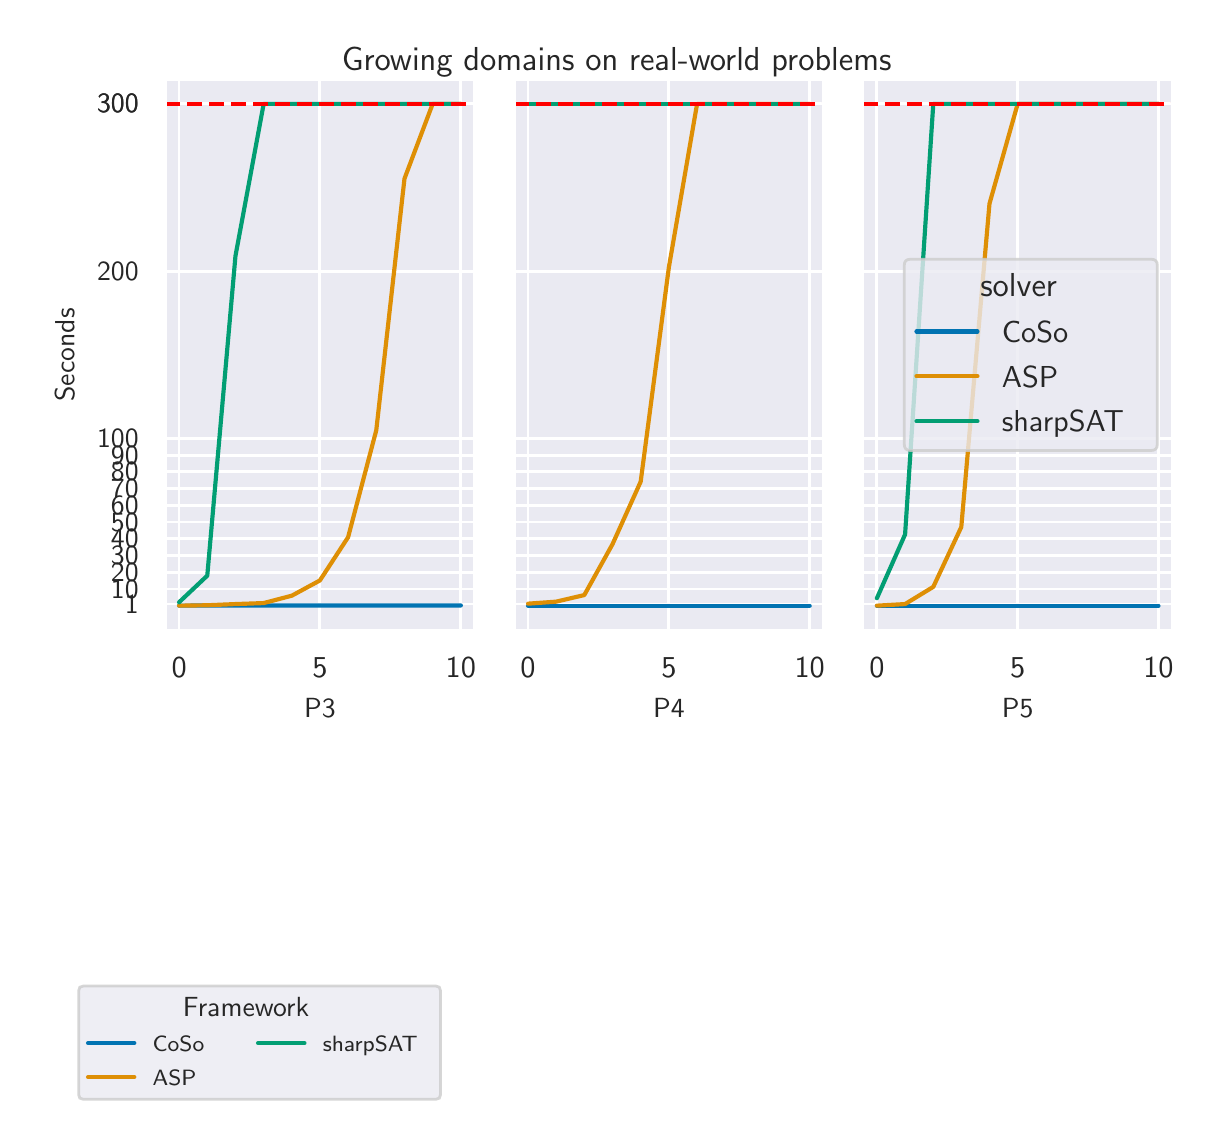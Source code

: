 \begingroup%
\makeatletter%
\begin{pgfpicture}%
\pgfpathrectangle{\pgfpointorigin}{\pgfqpoint{5.851in}{5.458in}}%
\pgfusepath{use as bounding box, clip}%
\begin{pgfscope}%
\pgfsetbuttcap%
\pgfsetmiterjoin%
\definecolor{currentfill}{rgb}{1.0,1.0,1.0}%
\pgfsetfillcolor{currentfill}%
\pgfsetlinewidth{0.0pt}%
\definecolor{currentstroke}{rgb}{1.0,1.0,1.0}%
\pgfsetstrokecolor{currentstroke}%
\pgfsetdash{}{0pt}%
\pgfpathmoveto{\pgfqpoint{0.0in}{0.0in}}%
\pgfpathlineto{\pgfqpoint{5.851in}{0.0in}}%
\pgfpathlineto{\pgfqpoint{5.851in}{5.458in}}%
\pgfpathlineto{\pgfqpoint{0.0in}{5.458in}}%
\pgfpathlineto{\pgfqpoint{0.0in}{0.0in}}%
\pgfpathclose%
\pgfusepath{fill}%
\end{pgfscope}%
\begin{pgfscope}%
\pgfsetbuttcap%
\pgfsetmiterjoin%
\definecolor{currentfill}{rgb}{0.918,0.918,0.949}%
\pgfsetfillcolor{currentfill}%
\pgfsetlinewidth{0.0pt}%
\definecolor{currentstroke}{rgb}{0.0,0.0,0.0}%
\pgfsetstrokecolor{currentstroke}%
\pgfsetstrokeopacity{0.0}%
\pgfsetdash{}{0pt}%
\pgfpathmoveto{\pgfqpoint{0.687in}{2.442in}}%
\pgfpathlineto{\pgfqpoint{2.236in}{2.442in}}%
\pgfpathlineto{\pgfqpoint{2.236in}{5.202in}}%
\pgfpathlineto{\pgfqpoint{0.687in}{5.202in}}%
\pgfpathlineto{\pgfqpoint{0.687in}{2.442in}}%
\pgfpathclose%
\pgfusepath{fill}%
\end{pgfscope}%
\begin{pgfscope}%
\pgfpathrectangle{\pgfqpoint{0.687in}{2.442in}}{\pgfqpoint{1.549in}{2.76in}}%
\pgfusepath{clip}%
\pgfsetroundcap%
\pgfsetroundjoin%
\pgfsetlinewidth{1.004pt}%
\definecolor{currentstroke}{rgb}{1.0,1.0,1.0}%
\pgfsetstrokecolor{currentstroke}%
\pgfsetdash{}{0pt}%
\pgfpathmoveto{\pgfqpoint{0.757in}{2.442in}}%
\pgfpathlineto{\pgfqpoint{0.757in}{5.202in}}%
\pgfusepath{stroke}%
\end{pgfscope}%
\begin{pgfscope}%
\definecolor{textcolor}{rgb}{0.15,0.15,0.15}%
\pgfsetstrokecolor{textcolor}%
\pgfsetfillcolor{textcolor}%
\pgftext[x=0.757in,y=2.31in,,top]{\color{textcolor}\sffamily\fontsize{11.0}{13.2}\selectfont 0}%
\end{pgfscope}%
\begin{pgfscope}%
\pgfpathrectangle{\pgfqpoint{0.687in}{2.442in}}{\pgfqpoint{1.549in}{2.76in}}%
\pgfusepath{clip}%
\pgfsetroundcap%
\pgfsetroundjoin%
\pgfsetlinewidth{1.004pt}%
\definecolor{currentstroke}{rgb}{1.0,1.0,1.0}%
\pgfsetstrokecolor{currentstroke}%
\pgfsetdash{}{0pt}%
\pgfpathmoveto{\pgfqpoint{1.461in}{2.442in}}%
\pgfpathlineto{\pgfqpoint{1.461in}{5.202in}}%
\pgfusepath{stroke}%
\end{pgfscope}%
\begin{pgfscope}%
\definecolor{textcolor}{rgb}{0.15,0.15,0.15}%
\pgfsetstrokecolor{textcolor}%
\pgfsetfillcolor{textcolor}%
\pgftext[x=1.461in,y=2.31in,,top]{\color{textcolor}\sffamily\fontsize{11.0}{13.2}\selectfont 5}%
\end{pgfscope}%
\begin{pgfscope}%
\pgfpathrectangle{\pgfqpoint{0.687in}{2.442in}}{\pgfqpoint{1.549in}{2.76in}}%
\pgfusepath{clip}%
\pgfsetroundcap%
\pgfsetroundjoin%
\pgfsetlinewidth{1.004pt}%
\definecolor{currentstroke}{rgb}{1.0,1.0,1.0}%
\pgfsetstrokecolor{currentstroke}%
\pgfsetdash{}{0pt}%
\pgfpathmoveto{\pgfqpoint{2.166in}{2.442in}}%
\pgfpathlineto{\pgfqpoint{2.166in}{5.202in}}%
\pgfusepath{stroke}%
\end{pgfscope}%
\begin{pgfscope}%
\definecolor{textcolor}{rgb}{0.15,0.15,0.15}%
\pgfsetstrokecolor{textcolor}%
\pgfsetfillcolor{textcolor}%
\pgftext[x=2.166in,y=2.31in,,top]{\color{textcolor}\sffamily\fontsize{11.0}{13.2}\selectfont 10}%
\end{pgfscope}%
\begin{pgfscope}%
\definecolor{textcolor}{rgb}{0.15,0.15,0.15}%
\pgfsetstrokecolor{textcolor}%
\pgfsetfillcolor{textcolor}%
\pgftext[x=1.461in,y=2.107in,,top]{\color{textcolor}\sffamily\fontsize{9.996}{11.995}\selectfont P3}%
\end{pgfscope}%
\begin{pgfscope}%
\pgfpathrectangle{\pgfqpoint{0.687in}{2.442in}}{\pgfqpoint{1.549in}{2.76in}}%
\pgfusepath{clip}%
\pgfsetroundcap%
\pgfsetroundjoin%
\pgfsetlinewidth{1.004pt}%
\definecolor{currentstroke}{rgb}{1.0,1.0,1.0}%
\pgfsetstrokecolor{currentstroke}%
\pgfsetdash{}{0pt}%
\pgfpathmoveto{\pgfqpoint{0.687in}{2.576in}}%
\pgfpathlineto{\pgfqpoint{2.236in}{2.576in}}%
\pgfusepath{stroke}%
\end{pgfscope}%
\begin{pgfscope}%
\definecolor{textcolor}{rgb}{0.15,0.15,0.15}%
\pgfsetstrokecolor{textcolor}%
\pgfsetfillcolor{textcolor}%
\pgftext[x=0.555in,y=2.576in,right,]{\color{textcolor}\sffamily\fontsize{9.996}{11.995}\selectfont 1}%
\end{pgfscope}%
\begin{pgfscope}%
\pgfpathrectangle{\pgfqpoint{0.687in}{2.442in}}{\pgfqpoint{1.549in}{2.76in}}%
\pgfusepath{clip}%
\pgfsetroundcap%
\pgfsetroundjoin%
\pgfsetlinewidth{1.004pt}%
\definecolor{currentstroke}{rgb}{1.0,1.0,1.0}%
\pgfsetstrokecolor{currentstroke}%
\pgfsetdash{}{0pt}%
\pgfpathmoveto{\pgfqpoint{0.687in}{2.651in}}%
\pgfpathlineto{\pgfqpoint{2.236in}{2.651in}}%
\pgfusepath{stroke}%
\end{pgfscope}%
\begin{pgfscope}%
\definecolor{textcolor}{rgb}{0.15,0.15,0.15}%
\pgfsetstrokecolor{textcolor}%
\pgfsetfillcolor{textcolor}%
\pgftext[x=0.555in,y=2.651in,right,]{\color{textcolor}\sffamily\fontsize{9.996}{11.995}\selectfont 10}%
\end{pgfscope}%
\begin{pgfscope}%
\pgfpathrectangle{\pgfqpoint{0.687in}{2.442in}}{\pgfqpoint{1.549in}{2.76in}}%
\pgfusepath{clip}%
\pgfsetroundcap%
\pgfsetroundjoin%
\pgfsetlinewidth{1.004pt}%
\definecolor{currentstroke}{rgb}{1.0,1.0,1.0}%
\pgfsetstrokecolor{currentstroke}%
\pgfsetdash{}{0pt}%
\pgfpathmoveto{\pgfqpoint{0.687in}{2.735in}}%
\pgfpathlineto{\pgfqpoint{2.236in}{2.735in}}%
\pgfusepath{stroke}%
\end{pgfscope}%
\begin{pgfscope}%
\definecolor{textcolor}{rgb}{0.15,0.15,0.15}%
\pgfsetstrokecolor{textcolor}%
\pgfsetfillcolor{textcolor}%
\pgftext[x=0.555in,y=2.735in,right,]{\color{textcolor}\sffamily\fontsize{9.996}{11.995}\selectfont 20}%
\end{pgfscope}%
\begin{pgfscope}%
\pgfpathrectangle{\pgfqpoint{0.687in}{2.442in}}{\pgfqpoint{1.549in}{2.76in}}%
\pgfusepath{clip}%
\pgfsetroundcap%
\pgfsetroundjoin%
\pgfsetlinewidth{1.004pt}%
\definecolor{currentstroke}{rgb}{1.0,1.0,1.0}%
\pgfsetstrokecolor{currentstroke}%
\pgfsetdash{}{0pt}%
\pgfpathmoveto{\pgfqpoint{0.687in}{2.819in}}%
\pgfpathlineto{\pgfqpoint{2.236in}{2.819in}}%
\pgfusepath{stroke}%
\end{pgfscope}%
\begin{pgfscope}%
\definecolor{textcolor}{rgb}{0.15,0.15,0.15}%
\pgfsetstrokecolor{textcolor}%
\pgfsetfillcolor{textcolor}%
\pgftext[x=0.555in,y=2.819in,right,]{\color{textcolor}\sffamily\fontsize{9.996}{11.995}\selectfont 30}%
\end{pgfscope}%
\begin{pgfscope}%
\pgfpathrectangle{\pgfqpoint{0.687in}{2.442in}}{\pgfqpoint{1.549in}{2.76in}}%
\pgfusepath{clip}%
\pgfsetroundcap%
\pgfsetroundjoin%
\pgfsetlinewidth{1.004pt}%
\definecolor{currentstroke}{rgb}{1.0,1.0,1.0}%
\pgfsetstrokecolor{currentstroke}%
\pgfsetdash{}{0pt}%
\pgfpathmoveto{\pgfqpoint{0.687in}{2.902in}}%
\pgfpathlineto{\pgfqpoint{2.236in}{2.902in}}%
\pgfusepath{stroke}%
\end{pgfscope}%
\begin{pgfscope}%
\definecolor{textcolor}{rgb}{0.15,0.15,0.15}%
\pgfsetstrokecolor{textcolor}%
\pgfsetfillcolor{textcolor}%
\pgftext[x=0.555in,y=2.902in,right,]{\color{textcolor}\sffamily\fontsize{9.996}{11.995}\selectfont 40}%
\end{pgfscope}%
\begin{pgfscope}%
\pgfpathrectangle{\pgfqpoint{0.687in}{2.442in}}{\pgfqpoint{1.549in}{2.76in}}%
\pgfusepath{clip}%
\pgfsetroundcap%
\pgfsetroundjoin%
\pgfsetlinewidth{1.004pt}%
\definecolor{currentstroke}{rgb}{1.0,1.0,1.0}%
\pgfsetstrokecolor{currentstroke}%
\pgfsetdash{}{0pt}%
\pgfpathmoveto{\pgfqpoint{0.687in}{2.986in}}%
\pgfpathlineto{\pgfqpoint{2.236in}{2.986in}}%
\pgfusepath{stroke}%
\end{pgfscope}%
\begin{pgfscope}%
\definecolor{textcolor}{rgb}{0.15,0.15,0.15}%
\pgfsetstrokecolor{textcolor}%
\pgfsetfillcolor{textcolor}%
\pgftext[x=0.555in,y=2.986in,right,]{\color{textcolor}\sffamily\fontsize{9.996}{11.995}\selectfont 50}%
\end{pgfscope}%
\begin{pgfscope}%
\pgfpathrectangle{\pgfqpoint{0.687in}{2.442in}}{\pgfqpoint{1.549in}{2.76in}}%
\pgfusepath{clip}%
\pgfsetroundcap%
\pgfsetroundjoin%
\pgfsetlinewidth{1.004pt}%
\definecolor{currentstroke}{rgb}{1.0,1.0,1.0}%
\pgfsetstrokecolor{currentstroke}%
\pgfsetdash{}{0pt}%
\pgfpathmoveto{\pgfqpoint{0.687in}{3.07in}}%
\pgfpathlineto{\pgfqpoint{2.236in}{3.07in}}%
\pgfusepath{stroke}%
\end{pgfscope}%
\begin{pgfscope}%
\definecolor{textcolor}{rgb}{0.15,0.15,0.15}%
\pgfsetstrokecolor{textcolor}%
\pgfsetfillcolor{textcolor}%
\pgftext[x=0.555in,y=3.07in,right,]{\color{textcolor}\sffamily\fontsize{9.996}{11.995}\selectfont 60}%
\end{pgfscope}%
\begin{pgfscope}%
\pgfpathrectangle{\pgfqpoint{0.687in}{2.442in}}{\pgfqpoint{1.549in}{2.76in}}%
\pgfusepath{clip}%
\pgfsetroundcap%
\pgfsetroundjoin%
\pgfsetlinewidth{1.004pt}%
\definecolor{currentstroke}{rgb}{1.0,1.0,1.0}%
\pgfsetstrokecolor{currentstroke}%
\pgfsetdash{}{0pt}%
\pgfpathmoveto{\pgfqpoint{0.687in}{3.153in}}%
\pgfpathlineto{\pgfqpoint{2.236in}{3.153in}}%
\pgfusepath{stroke}%
\end{pgfscope}%
\begin{pgfscope}%
\definecolor{textcolor}{rgb}{0.15,0.15,0.15}%
\pgfsetstrokecolor{textcolor}%
\pgfsetfillcolor{textcolor}%
\pgftext[x=0.555in,y=3.153in,right,]{\color{textcolor}\sffamily\fontsize{9.996}{11.995}\selectfont 70}%
\end{pgfscope}%
\begin{pgfscope}%
\pgfpathrectangle{\pgfqpoint{0.687in}{2.442in}}{\pgfqpoint{1.549in}{2.76in}}%
\pgfusepath{clip}%
\pgfsetroundcap%
\pgfsetroundjoin%
\pgfsetlinewidth{1.004pt}%
\definecolor{currentstroke}{rgb}{1.0,1.0,1.0}%
\pgfsetstrokecolor{currentstroke}%
\pgfsetdash{}{0pt}%
\pgfpathmoveto{\pgfqpoint{0.687in}{3.237in}}%
\pgfpathlineto{\pgfqpoint{2.236in}{3.237in}}%
\pgfusepath{stroke}%
\end{pgfscope}%
\begin{pgfscope}%
\definecolor{textcolor}{rgb}{0.15,0.15,0.15}%
\pgfsetstrokecolor{textcolor}%
\pgfsetfillcolor{textcolor}%
\pgftext[x=0.555in,y=3.237in,right,]{\color{textcolor}\sffamily\fontsize{9.996}{11.995}\selectfont 80}%
\end{pgfscope}%
\begin{pgfscope}%
\pgfpathrectangle{\pgfqpoint{0.687in}{2.442in}}{\pgfqpoint{1.549in}{2.76in}}%
\pgfusepath{clip}%
\pgfsetroundcap%
\pgfsetroundjoin%
\pgfsetlinewidth{1.004pt}%
\definecolor{currentstroke}{rgb}{1.0,1.0,1.0}%
\pgfsetstrokecolor{currentstroke}%
\pgfsetdash{}{0pt}%
\pgfpathmoveto{\pgfqpoint{0.687in}{3.32in}}%
\pgfpathlineto{\pgfqpoint{2.236in}{3.32in}}%
\pgfusepath{stroke}%
\end{pgfscope}%
\begin{pgfscope}%
\definecolor{textcolor}{rgb}{0.15,0.15,0.15}%
\pgfsetstrokecolor{textcolor}%
\pgfsetfillcolor{textcolor}%
\pgftext[x=0.555in,y=3.32in,right,]{\color{textcolor}\sffamily\fontsize{9.996}{11.995}\selectfont 90}%
\end{pgfscope}%
\begin{pgfscope}%
\pgfpathrectangle{\pgfqpoint{0.687in}{2.442in}}{\pgfqpoint{1.549in}{2.76in}}%
\pgfusepath{clip}%
\pgfsetroundcap%
\pgfsetroundjoin%
\pgfsetlinewidth{1.004pt}%
\definecolor{currentstroke}{rgb}{1.0,1.0,1.0}%
\pgfsetstrokecolor{currentstroke}%
\pgfsetdash{}{0pt}%
\pgfpathmoveto{\pgfqpoint{0.687in}{3.404in}}%
\pgfpathlineto{\pgfqpoint{2.236in}{3.404in}}%
\pgfusepath{stroke}%
\end{pgfscope}%
\begin{pgfscope}%
\definecolor{textcolor}{rgb}{0.15,0.15,0.15}%
\pgfsetstrokecolor{textcolor}%
\pgfsetfillcolor{textcolor}%
\pgftext[x=0.555in,y=3.404in,right,]{\color{textcolor}\sffamily\fontsize{9.996}{11.995}\selectfont 100}%
\end{pgfscope}%
\begin{pgfscope}%
\pgfpathrectangle{\pgfqpoint{0.687in}{2.442in}}{\pgfqpoint{1.549in}{2.76in}}%
\pgfusepath{clip}%
\pgfsetroundcap%
\pgfsetroundjoin%
\pgfsetlinewidth{1.004pt}%
\definecolor{currentstroke}{rgb}{1.0,1.0,1.0}%
\pgfsetstrokecolor{currentstroke}%
\pgfsetdash{}{0pt}%
\pgfpathmoveto{\pgfqpoint{0.687in}{4.24in}}%
\pgfpathlineto{\pgfqpoint{2.236in}{4.24in}}%
\pgfusepath{stroke}%
\end{pgfscope}%
\begin{pgfscope}%
\definecolor{textcolor}{rgb}{0.15,0.15,0.15}%
\pgfsetstrokecolor{textcolor}%
\pgfsetfillcolor{textcolor}%
\pgftext[x=0.555in,y=4.24in,right,]{\color{textcolor}\sffamily\fontsize{9.996}{11.995}\selectfont 200}%
\end{pgfscope}%
\begin{pgfscope}%
\pgfpathrectangle{\pgfqpoint{0.687in}{2.442in}}{\pgfqpoint{1.549in}{2.76in}}%
\pgfusepath{clip}%
\pgfsetroundcap%
\pgfsetroundjoin%
\pgfsetlinewidth{1.004pt}%
\definecolor{currentstroke}{rgb}{1.0,1.0,1.0}%
\pgfsetstrokecolor{currentstroke}%
\pgfsetdash{}{0pt}%
\pgfpathmoveto{\pgfqpoint{0.687in}{5.077in}}%
\pgfpathlineto{\pgfqpoint{2.236in}{5.077in}}%
\pgfusepath{stroke}%
\end{pgfscope}%
\begin{pgfscope}%
\definecolor{textcolor}{rgb}{0.15,0.15,0.15}%
\pgfsetstrokecolor{textcolor}%
\pgfsetfillcolor{textcolor}%
\pgftext[x=0.555in,y=5.077in,right,]{\color{textcolor}\sffamily\fontsize{9.996}{11.995}\selectfont 300}%
\end{pgfscope}%
\begin{pgfscope}%
\pgfpathrectangle{\pgfqpoint{0.687in}{2.442in}}{\pgfqpoint{1.549in}{2.76in}}%
\pgfusepath{clip}%
\pgfsetroundcap%
\pgfsetroundjoin%
\pgfsetlinewidth{1.004pt}%
\definecolor{currentstroke}{rgb}{1.0,1.0,1.0}%
\pgfsetstrokecolor{currentstroke}%
\pgfsetdash{}{0pt}%
\pgfpathmoveto{\pgfqpoint{0.687in}{5.077in}}%
\pgfpathlineto{\pgfqpoint{2.236in}{5.077in}}%
\pgfusepath{stroke}%
\end{pgfscope}%
\begin{pgfscope}%
\definecolor{textcolor}{rgb}{0.15,0.15,0.15}%
\pgfsetstrokecolor{textcolor}%
\pgfsetfillcolor{textcolor}%
\pgftext[x=0.555in,y=5.077in,right,]{\color{textcolor}\sffamily\fontsize{9.996}{11.995}\selectfont 300}%
\end{pgfscope}%
\begin{pgfscope}%
\definecolor{textcolor}{rgb}{0.15,0.15,0.15}%
\pgfsetstrokecolor{textcolor}%
\pgfsetfillcolor{textcolor}%
\pgftext[x=0.234in,y=3.822in,,bottom,rotate=90.0]{\color{textcolor}\sffamily\fontsize{9.996}{11.995}\selectfont Seconds}%
\end{pgfscope}%
\begin{pgfscope}%
\pgfpathrectangle{\pgfqpoint{0.687in}{2.442in}}{\pgfqpoint{1.549in}{2.76in}}%
\pgfusepath{clip}%
\pgfsetroundcap%
\pgfsetroundjoin%
\pgfsetlinewidth{1.506pt}%
\definecolor{currentstroke}{rgb}{0.004,0.451,0.698}%
\pgfsetstrokecolor{currentstroke}%
\pgfsetdash{}{0pt}%
\pgfpathmoveto{\pgfqpoint{0.757in}{2.568in}}%
\pgfpathlineto{\pgfqpoint{0.898in}{2.569in}}%
\pgfpathlineto{\pgfqpoint{1.039in}{2.569in}}%
\pgfpathlineto{\pgfqpoint{1.18in}{2.569in}}%
\pgfpathlineto{\pgfqpoint{1.321in}{2.569in}}%
\pgfpathlineto{\pgfqpoint{1.461in}{2.569in}}%
\pgfpathlineto{\pgfqpoint{1.602in}{2.569in}}%
\pgfpathlineto{\pgfqpoint{1.743in}{2.569in}}%
\pgfpathlineto{\pgfqpoint{1.884in}{2.569in}}%
\pgfpathlineto{\pgfqpoint{2.025in}{2.569in}}%
\pgfpathlineto{\pgfqpoint{2.166in}{2.569in}}%
\pgfusepath{stroke}%
\end{pgfscope}%
\begin{pgfscope}%
\pgfpathrectangle{\pgfqpoint{0.687in}{2.442in}}{\pgfqpoint{1.549in}{2.76in}}%
\pgfusepath{clip}%
\pgfsetroundcap%
\pgfsetroundjoin%
\pgfsetlinewidth{1.506pt}%
\definecolor{currentstroke}{rgb}{0.871,0.561,0.02}%
\pgfsetstrokecolor{currentstroke}%
\pgfsetdash{}{0pt}%
\pgfpathmoveto{\pgfqpoint{0.757in}{2.568in}}%
\pgfpathlineto{\pgfqpoint{0.898in}{2.57in}}%
\pgfpathlineto{\pgfqpoint{1.039in}{2.576in}}%
\pgfpathlineto{\pgfqpoint{1.18in}{2.581in}}%
\pgfpathlineto{\pgfqpoint{1.321in}{2.618in}}%
\pgfpathlineto{\pgfqpoint{1.461in}{2.694in}}%
\pgfpathlineto{\pgfqpoint{1.602in}{2.91in}}%
\pgfpathlineto{\pgfqpoint{1.743in}{3.445in}}%
\pgfpathlineto{\pgfqpoint{1.884in}{4.703in}}%
\pgfpathlineto{\pgfqpoint{2.025in}{5.077in}}%
\pgfpathlineto{\pgfqpoint{2.166in}{5.077in}}%
\pgfusepath{stroke}%
\end{pgfscope}%
\begin{pgfscope}%
\pgfpathrectangle{\pgfqpoint{0.687in}{2.442in}}{\pgfqpoint{1.549in}{2.76in}}%
\pgfusepath{clip}%
\pgfsetroundcap%
\pgfsetroundjoin%
\pgfsetlinewidth{1.506pt}%
\definecolor{currentstroke}{rgb}{0.008,0.62,0.451}%
\pgfsetstrokecolor{currentstroke}%
\pgfsetdash{}{0pt}%
\pgfpathmoveto{\pgfqpoint{0.757in}{2.585in}}%
\pgfpathlineto{\pgfqpoint{0.898in}{2.718in}}%
\pgfpathlineto{\pgfqpoint{1.039in}{4.317in}}%
\pgfpathlineto{\pgfqpoint{1.18in}{5.077in}}%
\pgfpathlineto{\pgfqpoint{1.321in}{5.077in}}%
\pgfpathlineto{\pgfqpoint{1.461in}{5.077in}}%
\pgfpathlineto{\pgfqpoint{1.602in}{5.077in}}%
\pgfpathlineto{\pgfqpoint{1.743in}{5.077in}}%
\pgfpathlineto{\pgfqpoint{1.884in}{5.077in}}%
\pgfpathlineto{\pgfqpoint{2.025in}{5.077in}}%
\pgfpathlineto{\pgfqpoint{2.166in}{5.077in}}%
\pgfusepath{stroke}%
\end{pgfscope}%
\begin{pgfscope}%
\pgfpathrectangle{\pgfqpoint{0.687in}{2.442in}}{\pgfqpoint{1.549in}{2.76in}}%
\pgfusepath{clip}%
\pgfsetbuttcap%
\pgfsetroundjoin%
\pgfsetlinewidth{1.506pt}%
\definecolor{currentstroke}{rgb}{1.0,0.0,0.0}%
\pgfsetstrokecolor{currentstroke}%
\pgfsetdash{{5.55pt}{2.4pt}}{0.0pt}%
\pgfpathmoveto{\pgfqpoint{0.687in}{5.077in}}%
\pgfpathlineto{\pgfqpoint{2.236in}{5.077in}}%
\pgfusepath{stroke}%
\end{pgfscope}%
\begin{pgfscope}%
\pgfsetrectcap%
\pgfsetmiterjoin%
\pgfsetlinewidth{1.255pt}%
\definecolor{currentstroke}{rgb}{1.0,1.0,1.0}%
\pgfsetstrokecolor{currentstroke}%
\pgfsetdash{}{0pt}%
\pgfpathmoveto{\pgfqpoint{0.687in}{2.442in}}%
\pgfpathlineto{\pgfqpoint{0.687in}{5.202in}}%
\pgfusepath{stroke}%
\end{pgfscope}%
\begin{pgfscope}%
\pgfsetrectcap%
\pgfsetmiterjoin%
\pgfsetlinewidth{1.255pt}%
\definecolor{currentstroke}{rgb}{1.0,1.0,1.0}%
\pgfsetstrokecolor{currentstroke}%
\pgfsetdash{}{0pt}%
\pgfpathmoveto{\pgfqpoint{2.236in}{2.442in}}%
\pgfpathlineto{\pgfqpoint{2.236in}{5.202in}}%
\pgfusepath{stroke}%
\end{pgfscope}%
\begin{pgfscope}%
\pgfsetrectcap%
\pgfsetmiterjoin%
\pgfsetlinewidth{1.255pt}%
\definecolor{currentstroke}{rgb}{1.0,1.0,1.0}%
\pgfsetstrokecolor{currentstroke}%
\pgfsetdash{}{0pt}%
\pgfpathmoveto{\pgfqpoint{0.687in}{2.442in}}%
\pgfpathlineto{\pgfqpoint{2.236in}{2.442in}}%
\pgfusepath{stroke}%
\end{pgfscope}%
\begin{pgfscope}%
\pgfsetrectcap%
\pgfsetmiterjoin%
\pgfsetlinewidth{1.255pt}%
\definecolor{currentstroke}{rgb}{1.0,1.0,1.0}%
\pgfsetstrokecolor{currentstroke}%
\pgfsetdash{}{0pt}%
\pgfpathmoveto{\pgfqpoint{0.687in}{5.202in}}%
\pgfpathlineto{\pgfqpoint{2.236in}{5.202in}}%
\pgfusepath{stroke}%
\end{pgfscope}%
\begin{pgfscope}%
\pgfsetbuttcap%
\pgfsetmiterjoin%
\definecolor{currentfill}{rgb}{0.918,0.918,0.949}%
\pgfsetfillcolor{currentfill}%
\pgfsetlinewidth{0.0pt}%
\definecolor{currentstroke}{rgb}{0.0,0.0,0.0}%
\pgfsetstrokecolor{currentstroke}%
\pgfsetstrokeopacity{0.0}%
\pgfsetdash{}{0pt}%
\pgfpathmoveto{\pgfqpoint{2.431in}{2.442in}}%
\pgfpathlineto{\pgfqpoint{3.98in}{2.442in}}%
\pgfpathlineto{\pgfqpoint{3.98in}{5.202in}}%
\pgfpathlineto{\pgfqpoint{2.431in}{5.202in}}%
\pgfpathlineto{\pgfqpoint{2.431in}{2.442in}}%
\pgfpathclose%
\pgfusepath{fill}%
\end{pgfscope}%
\begin{pgfscope}%
\pgfpathrectangle{\pgfqpoint{2.431in}{2.442in}}{\pgfqpoint{1.549in}{2.76in}}%
\pgfusepath{clip}%
\pgfsetroundcap%
\pgfsetroundjoin%
\pgfsetlinewidth{1.004pt}%
\definecolor{currentstroke}{rgb}{1.0,1.0,1.0}%
\pgfsetstrokecolor{currentstroke}%
\pgfsetdash{}{0pt}%
\pgfpathmoveto{\pgfqpoint{2.502in}{2.442in}}%
\pgfpathlineto{\pgfqpoint{2.502in}{5.202in}}%
\pgfusepath{stroke}%
\end{pgfscope}%
\begin{pgfscope}%
\definecolor{textcolor}{rgb}{0.15,0.15,0.15}%
\pgfsetstrokecolor{textcolor}%
\pgfsetfillcolor{textcolor}%
\pgftext[x=2.502in,y=2.31in,,top]{\color{textcolor}\sffamily\fontsize{11.0}{13.2}\selectfont 0}%
\end{pgfscope}%
\begin{pgfscope}%
\pgfpathrectangle{\pgfqpoint{2.431in}{2.442in}}{\pgfqpoint{1.549in}{2.76in}}%
\pgfusepath{clip}%
\pgfsetroundcap%
\pgfsetroundjoin%
\pgfsetlinewidth{1.004pt}%
\definecolor{currentstroke}{rgb}{1.0,1.0,1.0}%
\pgfsetstrokecolor{currentstroke}%
\pgfsetdash{}{0pt}%
\pgfpathmoveto{\pgfqpoint{3.206in}{2.442in}}%
\pgfpathlineto{\pgfqpoint{3.206in}{5.202in}}%
\pgfusepath{stroke}%
\end{pgfscope}%
\begin{pgfscope}%
\definecolor{textcolor}{rgb}{0.15,0.15,0.15}%
\pgfsetstrokecolor{textcolor}%
\pgfsetfillcolor{textcolor}%
\pgftext[x=3.206in,y=2.31in,,top]{\color{textcolor}\sffamily\fontsize{11.0}{13.2}\selectfont 5}%
\end{pgfscope}%
\begin{pgfscope}%
\pgfpathrectangle{\pgfqpoint{2.431in}{2.442in}}{\pgfqpoint{1.549in}{2.76in}}%
\pgfusepath{clip}%
\pgfsetroundcap%
\pgfsetroundjoin%
\pgfsetlinewidth{1.004pt}%
\definecolor{currentstroke}{rgb}{1.0,1.0,1.0}%
\pgfsetstrokecolor{currentstroke}%
\pgfsetdash{}{0pt}%
\pgfpathmoveto{\pgfqpoint{3.91in}{2.442in}}%
\pgfpathlineto{\pgfqpoint{3.91in}{5.202in}}%
\pgfusepath{stroke}%
\end{pgfscope}%
\begin{pgfscope}%
\definecolor{textcolor}{rgb}{0.15,0.15,0.15}%
\pgfsetstrokecolor{textcolor}%
\pgfsetfillcolor{textcolor}%
\pgftext[x=3.91in,y=2.31in,,top]{\color{textcolor}\sffamily\fontsize{11.0}{13.2}\selectfont 10}%
\end{pgfscope}%
\begin{pgfscope}%
\definecolor{textcolor}{rgb}{0.15,0.15,0.15}%
\pgfsetstrokecolor{textcolor}%
\pgfsetfillcolor{textcolor}%
\pgftext[x=3.206in,y=2.107in,,top]{\color{textcolor}\sffamily\fontsize{9.996}{11.995}\selectfont P4}%
\end{pgfscope}%
\begin{pgfscope}%
\pgfpathrectangle{\pgfqpoint{2.431in}{2.442in}}{\pgfqpoint{1.549in}{2.76in}}%
\pgfusepath{clip}%
\pgfsetroundcap%
\pgfsetroundjoin%
\pgfsetlinewidth{1.004pt}%
\definecolor{currentstroke}{rgb}{1.0,1.0,1.0}%
\pgfsetstrokecolor{currentstroke}%
\pgfsetdash{}{0pt}%
\pgfpathmoveto{\pgfqpoint{2.431in}{2.576in}}%
\pgfpathlineto{\pgfqpoint{3.98in}{2.576in}}%
\pgfusepath{stroke}%
\end{pgfscope}%
\begin{pgfscope}%
\pgfpathrectangle{\pgfqpoint{2.431in}{2.442in}}{\pgfqpoint{1.549in}{2.76in}}%
\pgfusepath{clip}%
\pgfsetroundcap%
\pgfsetroundjoin%
\pgfsetlinewidth{1.004pt}%
\definecolor{currentstroke}{rgb}{1.0,1.0,1.0}%
\pgfsetstrokecolor{currentstroke}%
\pgfsetdash{}{0pt}%
\pgfpathmoveto{\pgfqpoint{2.431in}{2.651in}}%
\pgfpathlineto{\pgfqpoint{3.98in}{2.651in}}%
\pgfusepath{stroke}%
\end{pgfscope}%
\begin{pgfscope}%
\pgfpathrectangle{\pgfqpoint{2.431in}{2.442in}}{\pgfqpoint{1.549in}{2.76in}}%
\pgfusepath{clip}%
\pgfsetroundcap%
\pgfsetroundjoin%
\pgfsetlinewidth{1.004pt}%
\definecolor{currentstroke}{rgb}{1.0,1.0,1.0}%
\pgfsetstrokecolor{currentstroke}%
\pgfsetdash{}{0pt}%
\pgfpathmoveto{\pgfqpoint{2.431in}{2.735in}}%
\pgfpathlineto{\pgfqpoint{3.98in}{2.735in}}%
\pgfusepath{stroke}%
\end{pgfscope}%
\begin{pgfscope}%
\pgfpathrectangle{\pgfqpoint{2.431in}{2.442in}}{\pgfqpoint{1.549in}{2.76in}}%
\pgfusepath{clip}%
\pgfsetroundcap%
\pgfsetroundjoin%
\pgfsetlinewidth{1.004pt}%
\definecolor{currentstroke}{rgb}{1.0,1.0,1.0}%
\pgfsetstrokecolor{currentstroke}%
\pgfsetdash{}{0pt}%
\pgfpathmoveto{\pgfqpoint{2.431in}{2.819in}}%
\pgfpathlineto{\pgfqpoint{3.98in}{2.819in}}%
\pgfusepath{stroke}%
\end{pgfscope}%
\begin{pgfscope}%
\pgfpathrectangle{\pgfqpoint{2.431in}{2.442in}}{\pgfqpoint{1.549in}{2.76in}}%
\pgfusepath{clip}%
\pgfsetroundcap%
\pgfsetroundjoin%
\pgfsetlinewidth{1.004pt}%
\definecolor{currentstroke}{rgb}{1.0,1.0,1.0}%
\pgfsetstrokecolor{currentstroke}%
\pgfsetdash{}{0pt}%
\pgfpathmoveto{\pgfqpoint{2.431in}{2.902in}}%
\pgfpathlineto{\pgfqpoint{3.98in}{2.902in}}%
\pgfusepath{stroke}%
\end{pgfscope}%
\begin{pgfscope}%
\pgfpathrectangle{\pgfqpoint{2.431in}{2.442in}}{\pgfqpoint{1.549in}{2.76in}}%
\pgfusepath{clip}%
\pgfsetroundcap%
\pgfsetroundjoin%
\pgfsetlinewidth{1.004pt}%
\definecolor{currentstroke}{rgb}{1.0,1.0,1.0}%
\pgfsetstrokecolor{currentstroke}%
\pgfsetdash{}{0pt}%
\pgfpathmoveto{\pgfqpoint{2.431in}{2.986in}}%
\pgfpathlineto{\pgfqpoint{3.98in}{2.986in}}%
\pgfusepath{stroke}%
\end{pgfscope}%
\begin{pgfscope}%
\pgfpathrectangle{\pgfqpoint{2.431in}{2.442in}}{\pgfqpoint{1.549in}{2.76in}}%
\pgfusepath{clip}%
\pgfsetroundcap%
\pgfsetroundjoin%
\pgfsetlinewidth{1.004pt}%
\definecolor{currentstroke}{rgb}{1.0,1.0,1.0}%
\pgfsetstrokecolor{currentstroke}%
\pgfsetdash{}{0pt}%
\pgfpathmoveto{\pgfqpoint{2.431in}{3.07in}}%
\pgfpathlineto{\pgfqpoint{3.98in}{3.07in}}%
\pgfusepath{stroke}%
\end{pgfscope}%
\begin{pgfscope}%
\pgfpathrectangle{\pgfqpoint{2.431in}{2.442in}}{\pgfqpoint{1.549in}{2.76in}}%
\pgfusepath{clip}%
\pgfsetroundcap%
\pgfsetroundjoin%
\pgfsetlinewidth{1.004pt}%
\definecolor{currentstroke}{rgb}{1.0,1.0,1.0}%
\pgfsetstrokecolor{currentstroke}%
\pgfsetdash{}{0pt}%
\pgfpathmoveto{\pgfqpoint{2.431in}{3.153in}}%
\pgfpathlineto{\pgfqpoint{3.98in}{3.153in}}%
\pgfusepath{stroke}%
\end{pgfscope}%
\begin{pgfscope}%
\pgfpathrectangle{\pgfqpoint{2.431in}{2.442in}}{\pgfqpoint{1.549in}{2.76in}}%
\pgfusepath{clip}%
\pgfsetroundcap%
\pgfsetroundjoin%
\pgfsetlinewidth{1.004pt}%
\definecolor{currentstroke}{rgb}{1.0,1.0,1.0}%
\pgfsetstrokecolor{currentstroke}%
\pgfsetdash{}{0pt}%
\pgfpathmoveto{\pgfqpoint{2.431in}{3.237in}}%
\pgfpathlineto{\pgfqpoint{3.98in}{3.237in}}%
\pgfusepath{stroke}%
\end{pgfscope}%
\begin{pgfscope}%
\pgfpathrectangle{\pgfqpoint{2.431in}{2.442in}}{\pgfqpoint{1.549in}{2.76in}}%
\pgfusepath{clip}%
\pgfsetroundcap%
\pgfsetroundjoin%
\pgfsetlinewidth{1.004pt}%
\definecolor{currentstroke}{rgb}{1.0,1.0,1.0}%
\pgfsetstrokecolor{currentstroke}%
\pgfsetdash{}{0pt}%
\pgfpathmoveto{\pgfqpoint{2.431in}{3.32in}}%
\pgfpathlineto{\pgfqpoint{3.98in}{3.32in}}%
\pgfusepath{stroke}%
\end{pgfscope}%
\begin{pgfscope}%
\pgfpathrectangle{\pgfqpoint{2.431in}{2.442in}}{\pgfqpoint{1.549in}{2.76in}}%
\pgfusepath{clip}%
\pgfsetroundcap%
\pgfsetroundjoin%
\pgfsetlinewidth{1.004pt}%
\definecolor{currentstroke}{rgb}{1.0,1.0,1.0}%
\pgfsetstrokecolor{currentstroke}%
\pgfsetdash{}{0pt}%
\pgfpathmoveto{\pgfqpoint{2.431in}{3.404in}}%
\pgfpathlineto{\pgfqpoint{3.98in}{3.404in}}%
\pgfusepath{stroke}%
\end{pgfscope}%
\begin{pgfscope}%
\pgfpathrectangle{\pgfqpoint{2.431in}{2.442in}}{\pgfqpoint{1.549in}{2.76in}}%
\pgfusepath{clip}%
\pgfsetroundcap%
\pgfsetroundjoin%
\pgfsetlinewidth{1.004pt}%
\definecolor{currentstroke}{rgb}{1.0,1.0,1.0}%
\pgfsetstrokecolor{currentstroke}%
\pgfsetdash{}{0pt}%
\pgfpathmoveto{\pgfqpoint{2.431in}{4.24in}}%
\pgfpathlineto{\pgfqpoint{3.98in}{4.24in}}%
\pgfusepath{stroke}%
\end{pgfscope}%
\begin{pgfscope}%
\pgfpathrectangle{\pgfqpoint{2.431in}{2.442in}}{\pgfqpoint{1.549in}{2.76in}}%
\pgfusepath{clip}%
\pgfsetroundcap%
\pgfsetroundjoin%
\pgfsetlinewidth{1.004pt}%
\definecolor{currentstroke}{rgb}{1.0,1.0,1.0}%
\pgfsetstrokecolor{currentstroke}%
\pgfsetdash{}{0pt}%
\pgfpathmoveto{\pgfqpoint{2.431in}{5.077in}}%
\pgfpathlineto{\pgfqpoint{3.98in}{5.077in}}%
\pgfusepath{stroke}%
\end{pgfscope}%
\begin{pgfscope}%
\pgfpathrectangle{\pgfqpoint{2.431in}{2.442in}}{\pgfqpoint{1.549in}{2.76in}}%
\pgfusepath{clip}%
\pgfsetroundcap%
\pgfsetroundjoin%
\pgfsetlinewidth{1.004pt}%
\definecolor{currentstroke}{rgb}{1.0,1.0,1.0}%
\pgfsetstrokecolor{currentstroke}%
\pgfsetdash{}{0pt}%
\pgfpathmoveto{\pgfqpoint{2.431in}{5.077in}}%
\pgfpathlineto{\pgfqpoint{3.98in}{5.077in}}%
\pgfusepath{stroke}%
\end{pgfscope}%
\begin{pgfscope}%
\pgfpathrectangle{\pgfqpoint{2.431in}{2.442in}}{\pgfqpoint{1.549in}{2.76in}}%
\pgfusepath{clip}%
\pgfsetroundcap%
\pgfsetroundjoin%
\pgfsetlinewidth{1.506pt}%
\definecolor{currentstroke}{rgb}{0.004,0.451,0.698}%
\pgfsetstrokecolor{currentstroke}%
\pgfsetdash{}{0pt}%
\pgfpathmoveto{\pgfqpoint{2.502in}{2.568in}}%
\pgfpathlineto{\pgfqpoint{2.642in}{2.568in}}%
\pgfpathlineto{\pgfqpoint{2.783in}{2.568in}}%
\pgfpathlineto{\pgfqpoint{2.924in}{2.568in}}%
\pgfpathlineto{\pgfqpoint{3.065in}{2.568in}}%
\pgfpathlineto{\pgfqpoint{3.206in}{2.568in}}%
\pgfpathlineto{\pgfqpoint{3.347in}{2.568in}}%
\pgfpathlineto{\pgfqpoint{3.487in}{2.568in}}%
\pgfpathlineto{\pgfqpoint{3.628in}{2.568in}}%
\pgfpathlineto{\pgfqpoint{3.769in}{2.568in}}%
\pgfpathlineto{\pgfqpoint{3.91in}{2.568in}}%
\pgfusepath{stroke}%
\end{pgfscope}%
\begin{pgfscope}%
\pgfpathrectangle{\pgfqpoint{2.431in}{2.442in}}{\pgfqpoint{1.549in}{2.76in}}%
\pgfusepath{clip}%
\pgfsetroundcap%
\pgfsetroundjoin%
\pgfsetlinewidth{1.506pt}%
\definecolor{currentstroke}{rgb}{0.871,0.561,0.02}%
\pgfsetstrokecolor{currentstroke}%
\pgfsetdash{}{0pt}%
\pgfpathmoveto{\pgfqpoint{2.502in}{2.578in}}%
\pgfpathlineto{\pgfqpoint{2.642in}{2.588in}}%
\pgfpathlineto{\pgfqpoint{2.783in}{2.621in}}%
\pgfpathlineto{\pgfqpoint{2.924in}{2.875in}}%
\pgfpathlineto{\pgfqpoint{3.065in}{3.188in}}%
\pgfpathlineto{\pgfqpoint{3.206in}{4.26in}}%
\pgfpathlineto{\pgfqpoint{3.347in}{5.077in}}%
\pgfpathlineto{\pgfqpoint{3.487in}{5.077in}}%
\pgfpathlineto{\pgfqpoint{3.628in}{5.077in}}%
\pgfpathlineto{\pgfqpoint{3.769in}{5.077in}}%
\pgfpathlineto{\pgfqpoint{3.91in}{5.077in}}%
\pgfusepath{stroke}%
\end{pgfscope}%
\begin{pgfscope}%
\pgfpathrectangle{\pgfqpoint{2.431in}{2.442in}}{\pgfqpoint{1.549in}{2.76in}}%
\pgfusepath{clip}%
\pgfsetroundcap%
\pgfsetroundjoin%
\pgfsetlinewidth{1.506pt}%
\definecolor{currentstroke}{rgb}{0.008,0.62,0.451}%
\pgfsetstrokecolor{currentstroke}%
\pgfsetdash{}{0pt}%
\pgfpathmoveto{\pgfqpoint{2.502in}{5.077in}}%
\pgfpathlineto{\pgfqpoint{2.642in}{5.077in}}%
\pgfpathlineto{\pgfqpoint{2.783in}{5.077in}}%
\pgfpathlineto{\pgfqpoint{2.924in}{5.077in}}%
\pgfpathlineto{\pgfqpoint{3.065in}{5.077in}}%
\pgfpathlineto{\pgfqpoint{3.206in}{5.077in}}%
\pgfpathlineto{\pgfqpoint{3.347in}{5.077in}}%
\pgfpathlineto{\pgfqpoint{3.487in}{5.077in}}%
\pgfpathlineto{\pgfqpoint{3.628in}{5.077in}}%
\pgfpathlineto{\pgfqpoint{3.769in}{5.077in}}%
\pgfpathlineto{\pgfqpoint{3.91in}{5.077in}}%
\pgfusepath{stroke}%
\end{pgfscope}%
\begin{pgfscope}%
\pgfpathrectangle{\pgfqpoint{2.431in}{2.442in}}{\pgfqpoint{1.549in}{2.76in}}%
\pgfusepath{clip}%
\pgfsetbuttcap%
\pgfsetroundjoin%
\pgfsetlinewidth{1.506pt}%
\definecolor{currentstroke}{rgb}{1.0,0.0,0.0}%
\pgfsetstrokecolor{currentstroke}%
\pgfsetdash{{5.55pt}{2.4pt}}{0.0pt}%
\pgfpathmoveto{\pgfqpoint{2.431in}{5.077in}}%
\pgfpathlineto{\pgfqpoint{3.98in}{5.077in}}%
\pgfusepath{stroke}%
\end{pgfscope}%
\begin{pgfscope}%
\pgfsetrectcap%
\pgfsetmiterjoin%
\pgfsetlinewidth{1.255pt}%
\definecolor{currentstroke}{rgb}{1.0,1.0,1.0}%
\pgfsetstrokecolor{currentstroke}%
\pgfsetdash{}{0pt}%
\pgfpathmoveto{\pgfqpoint{2.431in}{2.442in}}%
\pgfpathlineto{\pgfqpoint{2.431in}{5.202in}}%
\pgfusepath{stroke}%
\end{pgfscope}%
\begin{pgfscope}%
\pgfsetrectcap%
\pgfsetmiterjoin%
\pgfsetlinewidth{1.255pt}%
\definecolor{currentstroke}{rgb}{1.0,1.0,1.0}%
\pgfsetstrokecolor{currentstroke}%
\pgfsetdash{}{0pt}%
\pgfpathmoveto{\pgfqpoint{3.98in}{2.442in}}%
\pgfpathlineto{\pgfqpoint{3.98in}{5.202in}}%
\pgfusepath{stroke}%
\end{pgfscope}%
\begin{pgfscope}%
\pgfsetrectcap%
\pgfsetmiterjoin%
\pgfsetlinewidth{1.255pt}%
\definecolor{currentstroke}{rgb}{1.0,1.0,1.0}%
\pgfsetstrokecolor{currentstroke}%
\pgfsetdash{}{0pt}%
\pgfpathmoveto{\pgfqpoint{2.431in}{2.442in}}%
\pgfpathlineto{\pgfqpoint{3.98in}{2.442in}}%
\pgfusepath{stroke}%
\end{pgfscope}%
\begin{pgfscope}%
\pgfsetrectcap%
\pgfsetmiterjoin%
\pgfsetlinewidth{1.255pt}%
\definecolor{currentstroke}{rgb}{1.0,1.0,1.0}%
\pgfsetstrokecolor{currentstroke}%
\pgfsetdash{}{0pt}%
\pgfpathmoveto{\pgfqpoint{2.431in}{5.202in}}%
\pgfpathlineto{\pgfqpoint{3.98in}{5.202in}}%
\pgfusepath{stroke}%
\end{pgfscope}%
\begin{pgfscope}%
\pgfsetbuttcap%
\pgfsetmiterjoin%
\definecolor{currentfill}{rgb}{0.918,0.918,0.949}%
\pgfsetfillcolor{currentfill}%
\pgfsetlinewidth{0.0pt}%
\definecolor{currentstroke}{rgb}{0.0,0.0,0.0}%
\pgfsetstrokecolor{currentstroke}%
\pgfsetstrokeopacity{0.0}%
\pgfsetdash{}{0pt}%
\pgfpathmoveto{\pgfqpoint{4.175in}{2.442in}}%
\pgfpathlineto{\pgfqpoint{5.725in}{2.442in}}%
\pgfpathlineto{\pgfqpoint{5.725in}{5.202in}}%
\pgfpathlineto{\pgfqpoint{4.175in}{5.202in}}%
\pgfpathlineto{\pgfqpoint{4.175in}{2.442in}}%
\pgfpathclose%
\pgfusepath{fill}%
\end{pgfscope}%
\begin{pgfscope}%
\pgfpathrectangle{\pgfqpoint{4.175in}{2.442in}}{\pgfqpoint{1.549in}{2.76in}}%
\pgfusepath{clip}%
\pgfsetroundcap%
\pgfsetroundjoin%
\pgfsetlinewidth{1.004pt}%
\definecolor{currentstroke}{rgb}{1.0,1.0,1.0}%
\pgfsetstrokecolor{currentstroke}%
\pgfsetdash{}{0pt}%
\pgfpathmoveto{\pgfqpoint{4.246in}{2.442in}}%
\pgfpathlineto{\pgfqpoint{4.246in}{5.202in}}%
\pgfusepath{stroke}%
\end{pgfscope}%
\begin{pgfscope}%
\definecolor{textcolor}{rgb}{0.15,0.15,0.15}%
\pgfsetstrokecolor{textcolor}%
\pgfsetfillcolor{textcolor}%
\pgftext[x=4.246in,y=2.31in,,top]{\color{textcolor}\sffamily\fontsize{11.0}{13.2}\selectfont 0}%
\end{pgfscope}%
\begin{pgfscope}%
\pgfpathrectangle{\pgfqpoint{4.175in}{2.442in}}{\pgfqpoint{1.549in}{2.76in}}%
\pgfusepath{clip}%
\pgfsetroundcap%
\pgfsetroundjoin%
\pgfsetlinewidth{1.004pt}%
\definecolor{currentstroke}{rgb}{1.0,1.0,1.0}%
\pgfsetstrokecolor{currentstroke}%
\pgfsetdash{}{0pt}%
\pgfpathmoveto{\pgfqpoint{4.95in}{2.442in}}%
\pgfpathlineto{\pgfqpoint{4.95in}{5.202in}}%
\pgfusepath{stroke}%
\end{pgfscope}%
\begin{pgfscope}%
\definecolor{textcolor}{rgb}{0.15,0.15,0.15}%
\pgfsetstrokecolor{textcolor}%
\pgfsetfillcolor{textcolor}%
\pgftext[x=4.95in,y=2.31in,,top]{\color{textcolor}\sffamily\fontsize{11.0}{13.2}\selectfont 5}%
\end{pgfscope}%
\begin{pgfscope}%
\pgfpathrectangle{\pgfqpoint{4.175in}{2.442in}}{\pgfqpoint{1.549in}{2.76in}}%
\pgfusepath{clip}%
\pgfsetroundcap%
\pgfsetroundjoin%
\pgfsetlinewidth{1.004pt}%
\definecolor{currentstroke}{rgb}{1.0,1.0,1.0}%
\pgfsetstrokecolor{currentstroke}%
\pgfsetdash{}{0pt}%
\pgfpathmoveto{\pgfqpoint{5.654in}{2.442in}}%
\pgfpathlineto{\pgfqpoint{5.654in}{5.202in}}%
\pgfusepath{stroke}%
\end{pgfscope}%
\begin{pgfscope}%
\definecolor{textcolor}{rgb}{0.15,0.15,0.15}%
\pgfsetstrokecolor{textcolor}%
\pgfsetfillcolor{textcolor}%
\pgftext[x=5.654in,y=2.31in,,top]{\color{textcolor}\sffamily\fontsize{11.0}{13.2}\selectfont 10}%
\end{pgfscope}%
\begin{pgfscope}%
\definecolor{textcolor}{rgb}{0.15,0.15,0.15}%
\pgfsetstrokecolor{textcolor}%
\pgfsetfillcolor{textcolor}%
\pgftext[x=4.95in,y=2.107in,,top]{\color{textcolor}\sffamily\fontsize{9.996}{11.995}\selectfont P5}%
\end{pgfscope}%
\begin{pgfscope}%
\pgfpathrectangle{\pgfqpoint{4.175in}{2.442in}}{\pgfqpoint{1.549in}{2.76in}}%
\pgfusepath{clip}%
\pgfsetroundcap%
\pgfsetroundjoin%
\pgfsetlinewidth{1.004pt}%
\definecolor{currentstroke}{rgb}{1.0,1.0,1.0}%
\pgfsetstrokecolor{currentstroke}%
\pgfsetdash{}{0pt}%
\pgfpathmoveto{\pgfqpoint{4.175in}{2.576in}}%
\pgfpathlineto{\pgfqpoint{5.725in}{2.576in}}%
\pgfusepath{stroke}%
\end{pgfscope}%
\begin{pgfscope}%
\pgfpathrectangle{\pgfqpoint{4.175in}{2.442in}}{\pgfqpoint{1.549in}{2.76in}}%
\pgfusepath{clip}%
\pgfsetroundcap%
\pgfsetroundjoin%
\pgfsetlinewidth{1.004pt}%
\definecolor{currentstroke}{rgb}{1.0,1.0,1.0}%
\pgfsetstrokecolor{currentstroke}%
\pgfsetdash{}{0pt}%
\pgfpathmoveto{\pgfqpoint{4.175in}{2.651in}}%
\pgfpathlineto{\pgfqpoint{5.725in}{2.651in}}%
\pgfusepath{stroke}%
\end{pgfscope}%
\begin{pgfscope}%
\pgfpathrectangle{\pgfqpoint{4.175in}{2.442in}}{\pgfqpoint{1.549in}{2.76in}}%
\pgfusepath{clip}%
\pgfsetroundcap%
\pgfsetroundjoin%
\pgfsetlinewidth{1.004pt}%
\definecolor{currentstroke}{rgb}{1.0,1.0,1.0}%
\pgfsetstrokecolor{currentstroke}%
\pgfsetdash{}{0pt}%
\pgfpathmoveto{\pgfqpoint{4.175in}{2.735in}}%
\pgfpathlineto{\pgfqpoint{5.725in}{2.735in}}%
\pgfusepath{stroke}%
\end{pgfscope}%
\begin{pgfscope}%
\pgfpathrectangle{\pgfqpoint{4.175in}{2.442in}}{\pgfqpoint{1.549in}{2.76in}}%
\pgfusepath{clip}%
\pgfsetroundcap%
\pgfsetroundjoin%
\pgfsetlinewidth{1.004pt}%
\definecolor{currentstroke}{rgb}{1.0,1.0,1.0}%
\pgfsetstrokecolor{currentstroke}%
\pgfsetdash{}{0pt}%
\pgfpathmoveto{\pgfqpoint{4.175in}{2.819in}}%
\pgfpathlineto{\pgfqpoint{5.725in}{2.819in}}%
\pgfusepath{stroke}%
\end{pgfscope}%
\begin{pgfscope}%
\pgfpathrectangle{\pgfqpoint{4.175in}{2.442in}}{\pgfqpoint{1.549in}{2.76in}}%
\pgfusepath{clip}%
\pgfsetroundcap%
\pgfsetroundjoin%
\pgfsetlinewidth{1.004pt}%
\definecolor{currentstroke}{rgb}{1.0,1.0,1.0}%
\pgfsetstrokecolor{currentstroke}%
\pgfsetdash{}{0pt}%
\pgfpathmoveto{\pgfqpoint{4.175in}{2.902in}}%
\pgfpathlineto{\pgfqpoint{5.725in}{2.902in}}%
\pgfusepath{stroke}%
\end{pgfscope}%
\begin{pgfscope}%
\pgfpathrectangle{\pgfqpoint{4.175in}{2.442in}}{\pgfqpoint{1.549in}{2.76in}}%
\pgfusepath{clip}%
\pgfsetroundcap%
\pgfsetroundjoin%
\pgfsetlinewidth{1.004pt}%
\definecolor{currentstroke}{rgb}{1.0,1.0,1.0}%
\pgfsetstrokecolor{currentstroke}%
\pgfsetdash{}{0pt}%
\pgfpathmoveto{\pgfqpoint{4.175in}{2.986in}}%
\pgfpathlineto{\pgfqpoint{5.725in}{2.986in}}%
\pgfusepath{stroke}%
\end{pgfscope}%
\begin{pgfscope}%
\pgfpathrectangle{\pgfqpoint{4.175in}{2.442in}}{\pgfqpoint{1.549in}{2.76in}}%
\pgfusepath{clip}%
\pgfsetroundcap%
\pgfsetroundjoin%
\pgfsetlinewidth{1.004pt}%
\definecolor{currentstroke}{rgb}{1.0,1.0,1.0}%
\pgfsetstrokecolor{currentstroke}%
\pgfsetdash{}{0pt}%
\pgfpathmoveto{\pgfqpoint{4.175in}{3.07in}}%
\pgfpathlineto{\pgfqpoint{5.725in}{3.07in}}%
\pgfusepath{stroke}%
\end{pgfscope}%
\begin{pgfscope}%
\pgfpathrectangle{\pgfqpoint{4.175in}{2.442in}}{\pgfqpoint{1.549in}{2.76in}}%
\pgfusepath{clip}%
\pgfsetroundcap%
\pgfsetroundjoin%
\pgfsetlinewidth{1.004pt}%
\definecolor{currentstroke}{rgb}{1.0,1.0,1.0}%
\pgfsetstrokecolor{currentstroke}%
\pgfsetdash{}{0pt}%
\pgfpathmoveto{\pgfqpoint{4.175in}{3.153in}}%
\pgfpathlineto{\pgfqpoint{5.725in}{3.153in}}%
\pgfusepath{stroke}%
\end{pgfscope}%
\begin{pgfscope}%
\pgfpathrectangle{\pgfqpoint{4.175in}{2.442in}}{\pgfqpoint{1.549in}{2.76in}}%
\pgfusepath{clip}%
\pgfsetroundcap%
\pgfsetroundjoin%
\pgfsetlinewidth{1.004pt}%
\definecolor{currentstroke}{rgb}{1.0,1.0,1.0}%
\pgfsetstrokecolor{currentstroke}%
\pgfsetdash{}{0pt}%
\pgfpathmoveto{\pgfqpoint{4.175in}{3.237in}}%
\pgfpathlineto{\pgfqpoint{5.725in}{3.237in}}%
\pgfusepath{stroke}%
\end{pgfscope}%
\begin{pgfscope}%
\pgfpathrectangle{\pgfqpoint{4.175in}{2.442in}}{\pgfqpoint{1.549in}{2.76in}}%
\pgfusepath{clip}%
\pgfsetroundcap%
\pgfsetroundjoin%
\pgfsetlinewidth{1.004pt}%
\definecolor{currentstroke}{rgb}{1.0,1.0,1.0}%
\pgfsetstrokecolor{currentstroke}%
\pgfsetdash{}{0pt}%
\pgfpathmoveto{\pgfqpoint{4.175in}{3.32in}}%
\pgfpathlineto{\pgfqpoint{5.725in}{3.32in}}%
\pgfusepath{stroke}%
\end{pgfscope}%
\begin{pgfscope}%
\pgfpathrectangle{\pgfqpoint{4.175in}{2.442in}}{\pgfqpoint{1.549in}{2.76in}}%
\pgfusepath{clip}%
\pgfsetroundcap%
\pgfsetroundjoin%
\pgfsetlinewidth{1.004pt}%
\definecolor{currentstroke}{rgb}{1.0,1.0,1.0}%
\pgfsetstrokecolor{currentstroke}%
\pgfsetdash{}{0pt}%
\pgfpathmoveto{\pgfqpoint{4.175in}{3.404in}}%
\pgfpathlineto{\pgfqpoint{5.725in}{3.404in}}%
\pgfusepath{stroke}%
\end{pgfscope}%
\begin{pgfscope}%
\pgfpathrectangle{\pgfqpoint{4.175in}{2.442in}}{\pgfqpoint{1.549in}{2.76in}}%
\pgfusepath{clip}%
\pgfsetroundcap%
\pgfsetroundjoin%
\pgfsetlinewidth{1.004pt}%
\definecolor{currentstroke}{rgb}{1.0,1.0,1.0}%
\pgfsetstrokecolor{currentstroke}%
\pgfsetdash{}{0pt}%
\pgfpathmoveto{\pgfqpoint{4.175in}{4.24in}}%
\pgfpathlineto{\pgfqpoint{5.725in}{4.24in}}%
\pgfusepath{stroke}%
\end{pgfscope}%
\begin{pgfscope}%
\pgfpathrectangle{\pgfqpoint{4.175in}{2.442in}}{\pgfqpoint{1.549in}{2.76in}}%
\pgfusepath{clip}%
\pgfsetroundcap%
\pgfsetroundjoin%
\pgfsetlinewidth{1.004pt}%
\definecolor{currentstroke}{rgb}{1.0,1.0,1.0}%
\pgfsetstrokecolor{currentstroke}%
\pgfsetdash{}{0pt}%
\pgfpathmoveto{\pgfqpoint{4.175in}{5.077in}}%
\pgfpathlineto{\pgfqpoint{5.725in}{5.077in}}%
\pgfusepath{stroke}%
\end{pgfscope}%
\begin{pgfscope}%
\pgfpathrectangle{\pgfqpoint{4.175in}{2.442in}}{\pgfqpoint{1.549in}{2.76in}}%
\pgfusepath{clip}%
\pgfsetroundcap%
\pgfsetroundjoin%
\pgfsetlinewidth{1.004pt}%
\definecolor{currentstroke}{rgb}{1.0,1.0,1.0}%
\pgfsetstrokecolor{currentstroke}%
\pgfsetdash{}{0pt}%
\pgfpathmoveto{\pgfqpoint{4.175in}{5.077in}}%
\pgfpathlineto{\pgfqpoint{5.725in}{5.077in}}%
\pgfusepath{stroke}%
\end{pgfscope}%
\begin{pgfscope}%
\pgfpathrectangle{\pgfqpoint{4.175in}{2.442in}}{\pgfqpoint{1.549in}{2.76in}}%
\pgfusepath{clip}%
\pgfsetroundcap%
\pgfsetroundjoin%
\pgfsetlinewidth{1.506pt}%
\definecolor{currentstroke}{rgb}{0.004,0.451,0.698}%
\pgfsetstrokecolor{currentstroke}%
\pgfsetdash{}{0pt}%
\pgfpathmoveto{\pgfqpoint{4.246in}{2.568in}}%
\pgfpathlineto{\pgfqpoint{4.387in}{2.568in}}%
\pgfpathlineto{\pgfqpoint{4.528in}{2.568in}}%
\pgfpathlineto{\pgfqpoint{4.668in}{2.568in}}%
\pgfpathlineto{\pgfqpoint{4.809in}{2.568in}}%
\pgfpathlineto{\pgfqpoint{4.95in}{2.568in}}%
\pgfpathlineto{\pgfqpoint{5.091in}{2.568in}}%
\pgfpathlineto{\pgfqpoint{5.232in}{2.568in}}%
\pgfpathlineto{\pgfqpoint{5.372in}{2.568in}}%
\pgfpathlineto{\pgfqpoint{5.513in}{2.568in}}%
\pgfpathlineto{\pgfqpoint{5.654in}{2.568in}}%
\pgfusepath{stroke}%
\end{pgfscope}%
\begin{pgfscope}%
\pgfpathrectangle{\pgfqpoint{4.175in}{2.442in}}{\pgfqpoint{1.549in}{2.76in}}%
\pgfusepath{clip}%
\pgfsetroundcap%
\pgfsetroundjoin%
\pgfsetlinewidth{1.506pt}%
\definecolor{currentstroke}{rgb}{0.871,0.561,0.02}%
\pgfsetstrokecolor{currentstroke}%
\pgfsetdash{}{0pt}%
\pgfpathmoveto{\pgfqpoint{4.246in}{2.568in}}%
\pgfpathlineto{\pgfqpoint{4.387in}{2.576in}}%
\pgfpathlineto{\pgfqpoint{4.528in}{2.662in}}%
\pgfpathlineto{\pgfqpoint{4.668in}{2.961in}}%
\pgfpathlineto{\pgfqpoint{4.809in}{4.578in}}%
\pgfpathlineto{\pgfqpoint{4.95in}{5.077in}}%
\pgfpathlineto{\pgfqpoint{5.091in}{5.077in}}%
\pgfpathlineto{\pgfqpoint{5.232in}{5.077in}}%
\pgfpathlineto{\pgfqpoint{5.372in}{5.077in}}%
\pgfpathlineto{\pgfqpoint{5.513in}{5.077in}}%
\pgfpathlineto{\pgfqpoint{5.654in}{5.077in}}%
\pgfusepath{stroke}%
\end{pgfscope}%
\begin{pgfscope}%
\pgfpathrectangle{\pgfqpoint{4.175in}{2.442in}}{\pgfqpoint{1.549in}{2.76in}}%
\pgfusepath{clip}%
\pgfsetroundcap%
\pgfsetroundjoin%
\pgfsetlinewidth{1.506pt}%
\definecolor{currentstroke}{rgb}{0.008,0.62,0.451}%
\pgfsetstrokecolor{currentstroke}%
\pgfsetdash{}{0pt}%
\pgfpathmoveto{\pgfqpoint{4.246in}{2.605in}}%
\pgfpathlineto{\pgfqpoint{4.387in}{2.924in}}%
\pgfpathlineto{\pgfqpoint{4.528in}{5.077in}}%
\pgfpathlineto{\pgfqpoint{4.668in}{5.077in}}%
\pgfpathlineto{\pgfqpoint{4.809in}{5.077in}}%
\pgfpathlineto{\pgfqpoint{4.95in}{5.077in}}%
\pgfpathlineto{\pgfqpoint{5.091in}{5.077in}}%
\pgfpathlineto{\pgfqpoint{5.232in}{5.077in}}%
\pgfpathlineto{\pgfqpoint{5.372in}{5.077in}}%
\pgfpathlineto{\pgfqpoint{5.513in}{5.077in}}%
\pgfpathlineto{\pgfqpoint{5.654in}{5.077in}}%
\pgfusepath{stroke}%
\end{pgfscope}%
\begin{pgfscope}%
\pgfpathrectangle{\pgfqpoint{4.175in}{2.442in}}{\pgfqpoint{1.549in}{2.76in}}%
\pgfusepath{clip}%
\pgfsetbuttcap%
\pgfsetroundjoin%
\pgfsetlinewidth{1.506pt}%
\definecolor{currentstroke}{rgb}{1.0,0.0,0.0}%
\pgfsetstrokecolor{currentstroke}%
\pgfsetdash{{5.55pt}{2.4pt}}{0.0pt}%
\pgfpathmoveto{\pgfqpoint{4.175in}{5.077in}}%
\pgfpathlineto{\pgfqpoint{5.725in}{5.077in}}%
\pgfusepath{stroke}%
\end{pgfscope}%
\begin{pgfscope}%
\pgfsetrectcap%
\pgfsetmiterjoin%
\pgfsetlinewidth{1.255pt}%
\definecolor{currentstroke}{rgb}{1.0,1.0,1.0}%
\pgfsetstrokecolor{currentstroke}%
\pgfsetdash{}{0pt}%
\pgfpathmoveto{\pgfqpoint{4.175in}{2.442in}}%
\pgfpathlineto{\pgfqpoint{4.175in}{5.202in}}%
\pgfusepath{stroke}%
\end{pgfscope}%
\begin{pgfscope}%
\pgfsetrectcap%
\pgfsetmiterjoin%
\pgfsetlinewidth{1.255pt}%
\definecolor{currentstroke}{rgb}{1.0,1.0,1.0}%
\pgfsetstrokecolor{currentstroke}%
\pgfsetdash{}{0pt}%
\pgfpathmoveto{\pgfqpoint{5.725in}{2.442in}}%
\pgfpathlineto{\pgfqpoint{5.725in}{5.202in}}%
\pgfusepath{stroke}%
\end{pgfscope}%
\begin{pgfscope}%
\pgfsetrectcap%
\pgfsetmiterjoin%
\pgfsetlinewidth{1.255pt}%
\definecolor{currentstroke}{rgb}{1.0,1.0,1.0}%
\pgfsetstrokecolor{currentstroke}%
\pgfsetdash{}{0pt}%
\pgfpathmoveto{\pgfqpoint{4.175in}{2.442in}}%
\pgfpathlineto{\pgfqpoint{5.725in}{2.442in}}%
\pgfusepath{stroke}%
\end{pgfscope}%
\begin{pgfscope}%
\pgfsetrectcap%
\pgfsetmiterjoin%
\pgfsetlinewidth{1.255pt}%
\definecolor{currentstroke}{rgb}{1.0,1.0,1.0}%
\pgfsetstrokecolor{currentstroke}%
\pgfsetdash{}{0pt}%
\pgfpathmoveto{\pgfqpoint{4.175in}{5.202in}}%
\pgfpathlineto{\pgfqpoint{5.725in}{5.202in}}%
\pgfusepath{stroke}%
\end{pgfscope}%
\begin{pgfscope}%
\pgfsetbuttcap%
\pgfsetmiterjoin%
\definecolor{currentfill}{rgb}{0.918,0.918,0.949}%
\pgfsetfillcolor{currentfill}%
\pgfsetfillopacity{0.8}%
\pgfsetlinewidth{1.004pt}%
\definecolor{currentstroke}{rgb}{0.8,0.8,0.8}%
\pgfsetstrokecolor{currentstroke}%
\pgfsetstrokeopacity{0.8}%
\pgfsetdash{}{0pt}%
\pgfpathmoveto{\pgfqpoint{4.413in}{3.344in}}%
\pgfpathlineto{\pgfqpoint{5.618in}{3.344in}}%
\pgfpathquadraticcurveto{\pgfqpoint{5.648in}{3.344in}}{\pgfqpoint{5.648in}{3.375in}}%
\pgfpathlineto{\pgfqpoint{5.648in}{4.27in}}%
\pgfpathquadraticcurveto{\pgfqpoint{5.648in}{4.3in}}{\pgfqpoint{5.618in}{4.3in}}%
\pgfpathlineto{\pgfqpoint{4.413in}{4.3in}}%
\pgfpathquadraticcurveto{\pgfqpoint{4.383in}{4.3in}}{\pgfqpoint{4.383in}{4.27in}}%
\pgfpathlineto{\pgfqpoint{4.383in}{3.375in}}%
\pgfpathquadraticcurveto{\pgfqpoint{4.383in}{3.344in}}{\pgfqpoint{4.413in}{3.344in}}%
\pgfpathlineto{\pgfqpoint{4.413in}{3.344in}}%
\pgfpathclose%
\pgfusepath{stroke,fill}%
\end{pgfscope}%
\begin{pgfscope}%
\definecolor{textcolor}{rgb}{0.15,0.15,0.15}%
\pgfsetstrokecolor{textcolor}%
\pgfsetfillcolor{textcolor}%
\pgftext[x=4.763in,y=4.113in,left,base]{\color{textcolor}\sffamily\fontsize{12.0}{14.4}\selectfont solver}%
\end{pgfscope}%
\begin{pgfscope}%
\pgfsetroundcap%
\pgfsetroundjoin%
\pgfsetlinewidth{1.506pt}%
\definecolor{currentstroke}{rgb}{0.004,0.451,0.698}%
\pgfsetstrokecolor{currentstroke}%
\pgfsetdash{}{0pt}%
\pgfpathmoveto{\pgfqpoint{4.444in}{3.939in}}%
\pgfpathlineto{\pgfqpoint{4.596in}{3.939in}}%
\pgfpathlineto{\pgfqpoint{4.749in}{3.939in}}%
\pgfusepath{stroke}%
\end{pgfscope}%
\begin{pgfscope}%
\definecolor{textcolor}{rgb}{0.15,0.15,0.15}%
\pgfsetstrokecolor{textcolor}%
\pgfsetfillcolor{textcolor}%
\pgftext[x=4.871in,y=3.886in,left,base]{\color{textcolor}\sffamily\fontsize{11.0}{13.2}\selectfont CoSo}%
\end{pgfscope}%
\begin{pgfscope}%
\pgfsetroundcap%
\pgfsetroundjoin%
\pgfsetlinewidth{1.506pt}%
\definecolor{currentstroke}{rgb}{0.871,0.561,0.02}%
\pgfsetstrokecolor{currentstroke}%
\pgfsetdash{}{0pt}%
\pgfpathmoveto{\pgfqpoint{4.444in}{3.715in}}%
\pgfpathlineto{\pgfqpoint{4.596in}{3.715in}}%
\pgfpathlineto{\pgfqpoint{4.749in}{3.715in}}%
\pgfusepath{stroke}%
\end{pgfscope}%
\begin{pgfscope}%
\definecolor{textcolor}{rgb}{0.15,0.15,0.15}%
\pgfsetstrokecolor{textcolor}%
\pgfsetfillcolor{textcolor}%
\pgftext[x=4.871in,y=3.661in,left,base]{\color{textcolor}\sffamily\fontsize{11.0}{13.2}\selectfont ASP}%
\end{pgfscope}%
\begin{pgfscope}%
\pgfsetroundcap%
\pgfsetroundjoin%
\pgfsetlinewidth{1.506pt}%
\definecolor{currentstroke}{rgb}{0.008,0.62,0.451}%
\pgfsetstrokecolor{currentstroke}%
\pgfsetdash{}{0pt}%
\pgfpathmoveto{\pgfqpoint{4.444in}{3.49in}}%
\pgfpathlineto{\pgfqpoint{4.596in}{3.49in}}%
\pgfpathlineto{\pgfqpoint{4.749in}{3.49in}}%
\pgfusepath{stroke}%
\end{pgfscope}%
\begin{pgfscope}%
\definecolor{textcolor}{rgb}{0.15,0.15,0.15}%
\pgfsetstrokecolor{textcolor}%
\pgfsetfillcolor{textcolor}%
\pgftext[x=4.871in,y=3.437in,left,base]{\color{textcolor}\sffamily\fontsize{11.0}{13.2}\selectfont sharpSAT}%
\end{pgfscope}%
\begin{pgfscope}%
\definecolor{textcolor}{rgb}{0.15,0.15,0.15}%
\pgfsetstrokecolor{textcolor}%
\pgfsetfillcolor{textcolor}%
\pgftext[x=2.945in,y=5.358in,,top]{\color{textcolor}\sffamily\fontsize{12.0}{14.4}\selectfont Growing domains on real-world problems}%
\end{pgfscope}%
\begin{pgfscope}%
\pgfsetbuttcap%
\pgfsetmiterjoin%
\definecolor{currentfill}{rgb}{0.918,0.918,0.949}%
\pgfsetfillcolor{currentfill}%
\pgfsetfillopacity{0.8}%
\pgfsetlinewidth{1.004pt}%
\definecolor{currentstroke}{rgb}{0.8,0.8,0.8}%
\pgfsetstrokecolor{currentstroke}%
\pgfsetstrokeopacity{0.8}%
\pgfsetdash{}{0pt}%
\pgfpathmoveto{\pgfqpoint{0.278in}{0.1in}}%
\pgfpathlineto{\pgfqpoint{2.041in}{0.1in}}%
\pgfpathquadraticcurveto{\pgfqpoint{2.064in}{0.1in}}{\pgfqpoint{2.064in}{0.123in}}%
\pgfpathlineto{\pgfqpoint{2.064in}{0.643in}}%
\pgfpathquadraticcurveto{\pgfqpoint{2.064in}{0.666in}}{\pgfqpoint{2.041in}{0.666in}}%
\pgfpathlineto{\pgfqpoint{0.278in}{0.666in}}%
\pgfpathquadraticcurveto{\pgfqpoint{0.255in}{0.666in}}{\pgfqpoint{0.255in}{0.643in}}%
\pgfpathlineto{\pgfqpoint{0.255in}{0.123in}}%
\pgfpathquadraticcurveto{\pgfqpoint{0.255in}{0.1in}}{\pgfqpoint{0.278in}{0.1in}}%
\pgfpathlineto{\pgfqpoint{0.278in}{0.1in}}%
\pgfpathclose%
\pgfusepath{stroke,fill}%
\end{pgfscope}%
\begin{pgfscope}%
\definecolor{textcolor}{rgb}{0.15,0.15,0.15}%
\pgfsetstrokecolor{textcolor}%
\pgfsetfillcolor{textcolor}%
\pgftext[x=0.776in,y=0.515in,left,base]{\color{textcolor}\sffamily\fontsize{9.996}{11.995}\selectfont Framework}%
\end{pgfscope}%
\begin{pgfscope}%
\pgfsetroundcap%
\pgfsetroundjoin%
\pgfsetlinewidth{1.506pt}%
\definecolor{currentstroke}{rgb}{0.004,0.451,0.698}%
\pgfsetstrokecolor{currentstroke}%
\pgfsetdash{}{0pt}%
\pgfpathmoveto{\pgfqpoint{0.302in}{0.381in}}%
\pgfpathlineto{\pgfqpoint{0.417in}{0.381in}}%
\pgfpathlineto{\pgfqpoint{0.533in}{0.381in}}%
\pgfusepath{stroke}%
\end{pgfscope}%
\begin{pgfscope}%
\definecolor{textcolor}{rgb}{0.15,0.15,0.15}%
\pgfsetstrokecolor{textcolor}%
\pgfsetfillcolor{textcolor}%
\pgftext[x=0.625in,y=0.34in,left,base]{\color{textcolor}\sffamily\fontsize{8.328}{9.994}\selectfont CoSo}%
\end{pgfscope}%
\begin{pgfscope}%
\pgfsetroundcap%
\pgfsetroundjoin%
\pgfsetlinewidth{1.506pt}%
\definecolor{currentstroke}{rgb}{0.871,0.561,0.02}%
\pgfsetstrokecolor{currentstroke}%
\pgfsetdash{}{0pt}%
\pgfpathmoveto{\pgfqpoint{0.302in}{0.211in}}%
\pgfpathlineto{\pgfqpoint{0.417in}{0.211in}}%
\pgfpathlineto{\pgfqpoint{0.533in}{0.211in}}%
\pgfusepath{stroke}%
\end{pgfscope}%
\begin{pgfscope}%
\definecolor{textcolor}{rgb}{0.15,0.15,0.15}%
\pgfsetstrokecolor{textcolor}%
\pgfsetfillcolor{textcolor}%
\pgftext[x=0.625in,y=0.17in,left,base]{\color{textcolor}\sffamily\fontsize{8.328}{9.994}\selectfont ASP}%
\end{pgfscope}%
\begin{pgfscope}%
\pgfsetroundcap%
\pgfsetroundjoin%
\pgfsetlinewidth{1.506pt}%
\definecolor{currentstroke}{rgb}{0.008,0.62,0.451}%
\pgfsetstrokecolor{currentstroke}%
\pgfsetdash{}{0pt}%
\pgfpathmoveto{\pgfqpoint{1.152in}{0.381in}}%
\pgfpathlineto{\pgfqpoint{1.268in}{0.381in}}%
\pgfpathlineto{\pgfqpoint{1.384in}{0.381in}}%
\pgfusepath{stroke}%
\end{pgfscope}%
\begin{pgfscope}%
\definecolor{textcolor}{rgb}{0.15,0.15,0.15}%
\pgfsetstrokecolor{textcolor}%
\pgfsetfillcolor{textcolor}%
\pgftext[x=1.476in,y=0.34in,left,base]{\color{textcolor}\sffamily\fontsize{8.328}{9.994}\selectfont sharpSAT}%
\end{pgfscope}%
\end{pgfpicture}%
\makeatother%
\endgroup%
